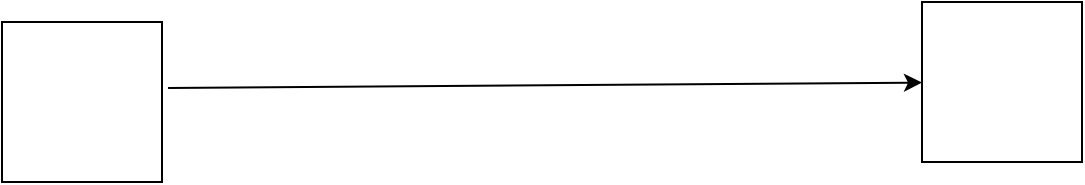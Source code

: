 <mxfile version="22.0.8" type="github">
  <diagram name="Page-1" id="ZD2TMjO4zs0fmxAYxcjR">
    <mxGraphModel dx="1434" dy="782" grid="1" gridSize="10" guides="1" tooltips="1" connect="1" arrows="1" fold="1" page="1" pageScale="1" pageWidth="850" pageHeight="1100" math="0" shadow="0">
      <root>
        <mxCell id="0" />
        <mxCell id="1" parent="0" />
        <mxCell id="QzXL0cOE9W9J4TsuVo_m-1" value="" style="whiteSpace=wrap;html=1;aspect=fixed;" vertex="1" parent="1">
          <mxGeometry x="100" y="290" width="80" height="80" as="geometry" />
        </mxCell>
        <mxCell id="QzXL0cOE9W9J4TsuVo_m-2" value="" style="whiteSpace=wrap;html=1;aspect=fixed;" vertex="1" parent="1">
          <mxGeometry x="560" y="280" width="80" height="80" as="geometry" />
        </mxCell>
        <mxCell id="QzXL0cOE9W9J4TsuVo_m-3" value="" style="endArrow=classic;html=1;rounded=0;exitX=1.038;exitY=0.413;exitDx=0;exitDy=0;exitPerimeter=0;" edge="1" parent="1" source="QzXL0cOE9W9J4TsuVo_m-1" target="QzXL0cOE9W9J4TsuVo_m-2">
          <mxGeometry width="50" height="50" relative="1" as="geometry">
            <mxPoint x="400" y="430" as="sourcePoint" />
            <mxPoint x="450" y="380" as="targetPoint" />
          </mxGeometry>
        </mxCell>
      </root>
    </mxGraphModel>
  </diagram>
</mxfile>
